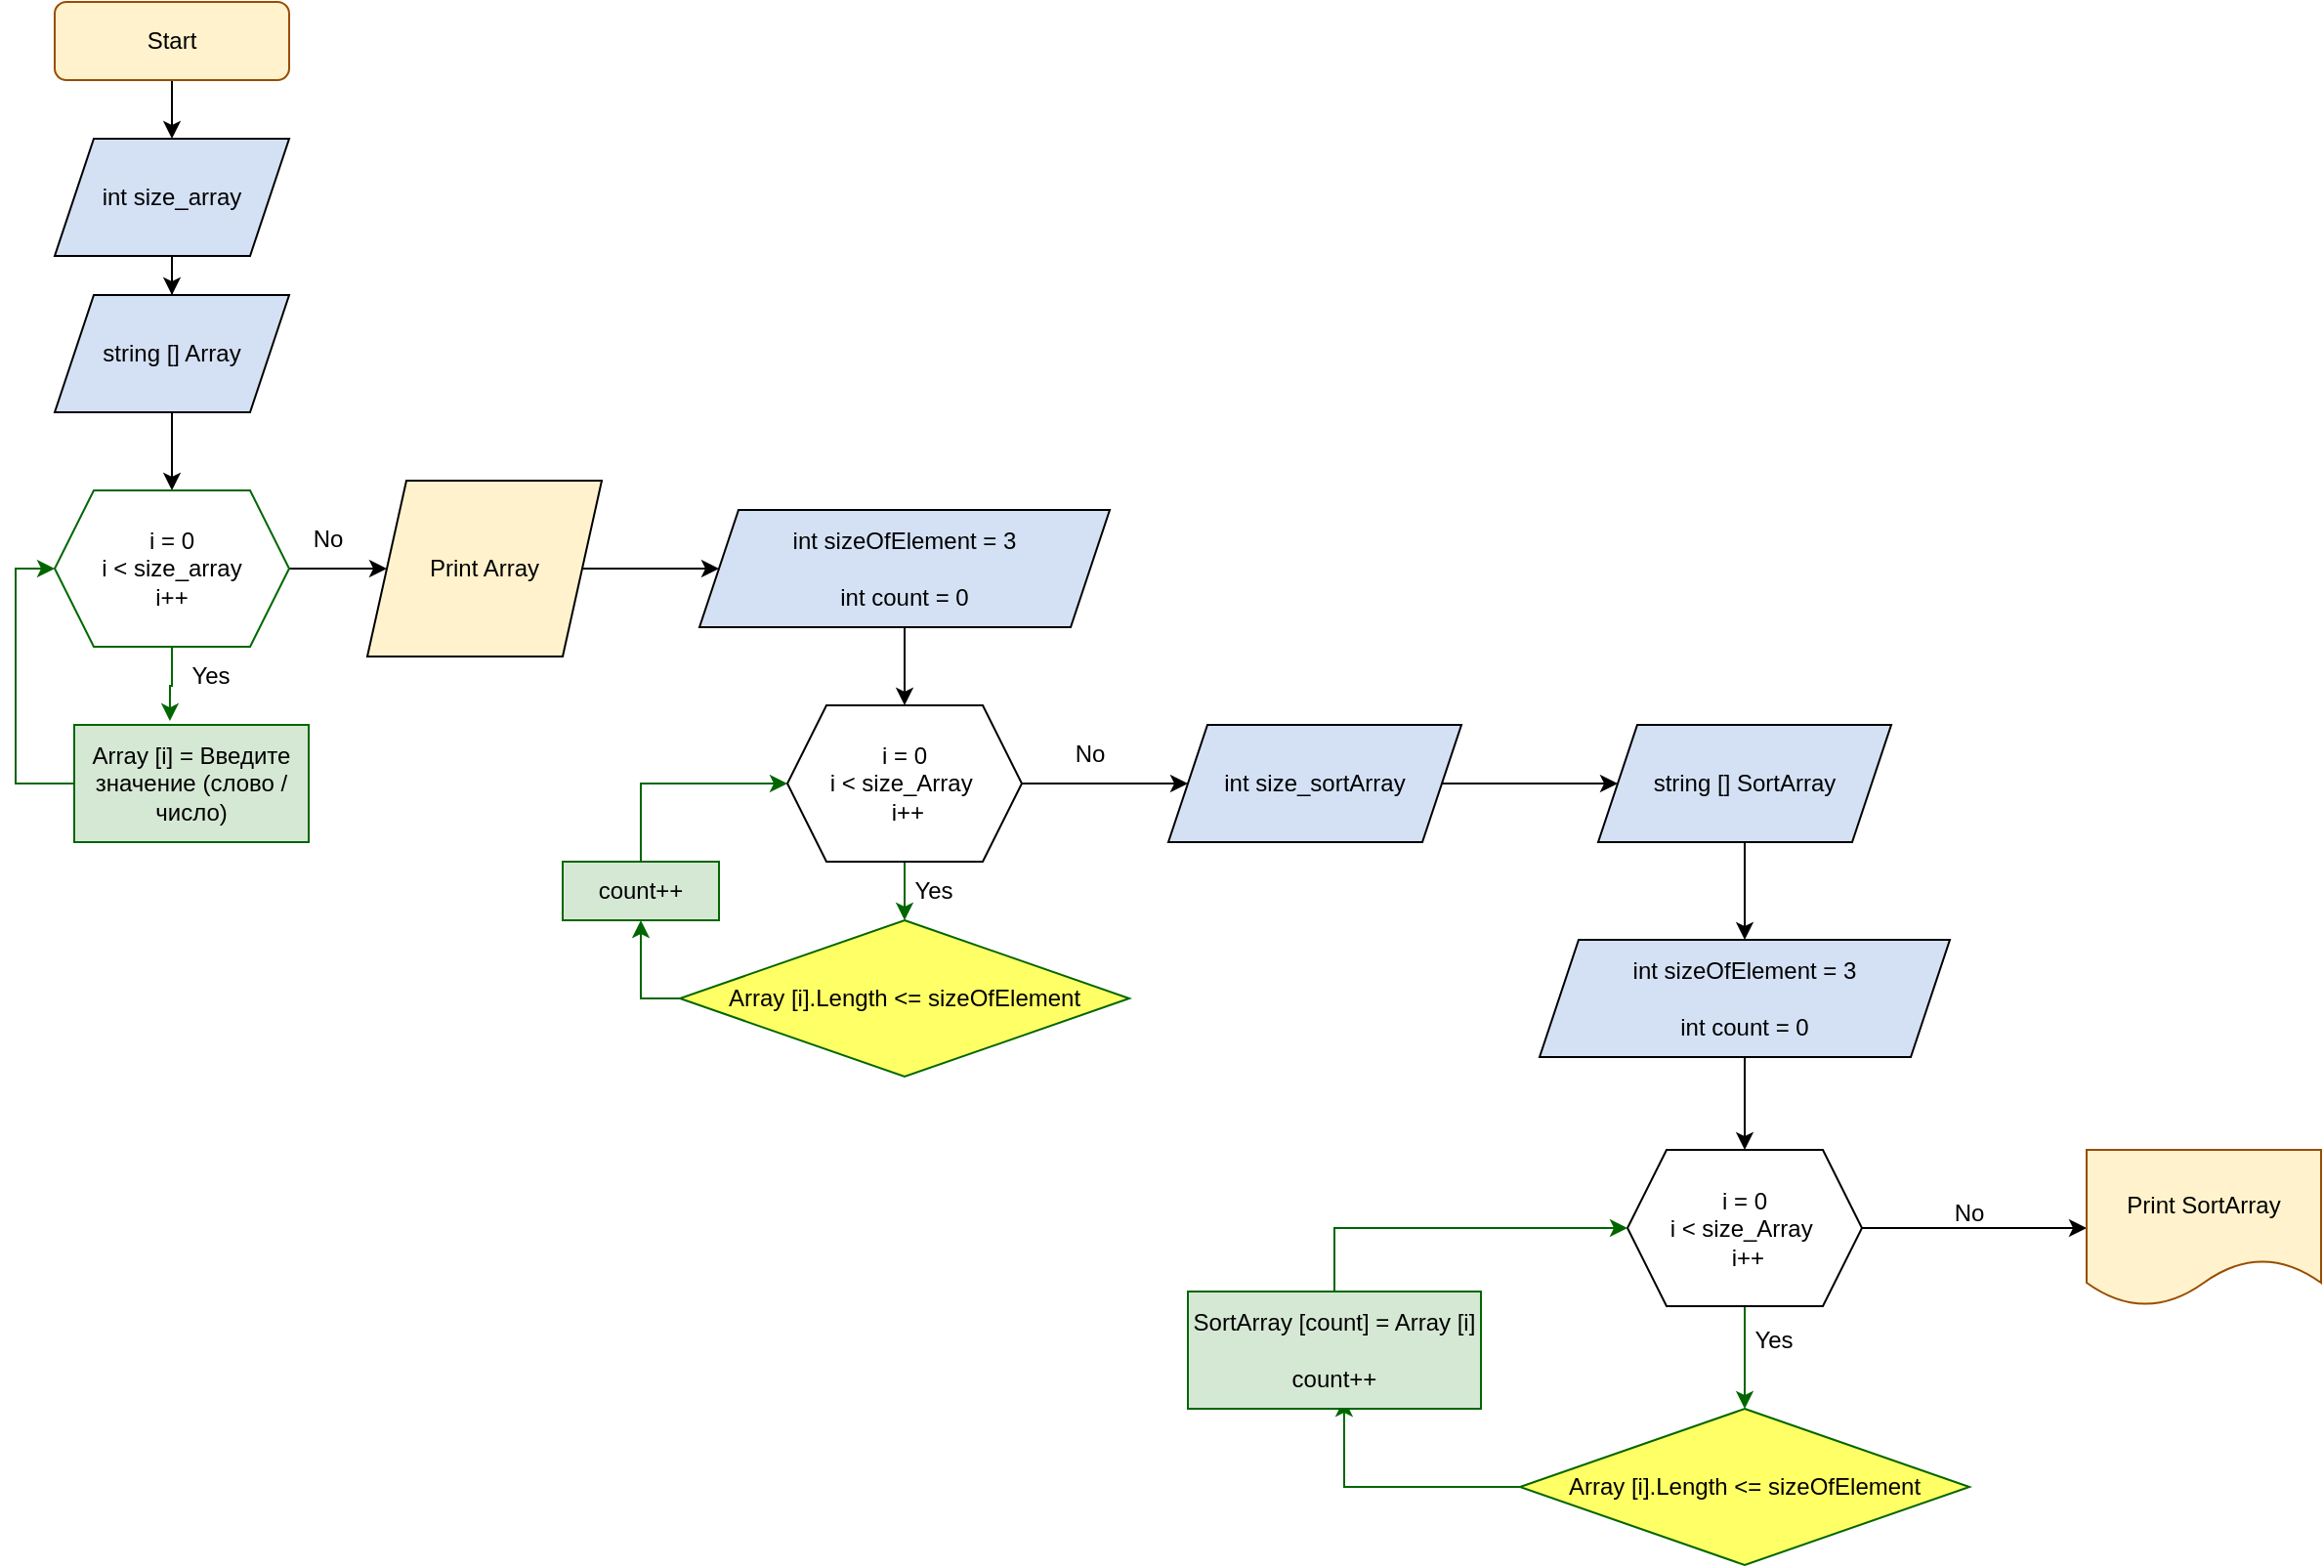 <mxfile version="20.2.3" type="google"><diagram id="C5RBs43oDa-KdzZeNtuy" name="Page-1"><mxGraphModel grid="1" page="1" gridSize="10" guides="1" tooltips="1" connect="1" arrows="1" fold="1" pageScale="1" pageWidth="827" pageHeight="1169" math="0" shadow="0"><root><mxCell id="WIyWlLk6GJQsqaUBKTNV-0"/><mxCell id="WIyWlLk6GJQsqaUBKTNV-1" parent="WIyWlLk6GJQsqaUBKTNV-0"/><mxCell id="PXX33N4J6eHz-m5gJ4SJ-5" value="" style="edgeStyle=orthogonalEdgeStyle;rounded=0;orthogonalLoop=1;jettySize=auto;html=1;" edge="1" parent="WIyWlLk6GJQsqaUBKTNV-1" source="WIyWlLk6GJQsqaUBKTNV-3" target="PXX33N4J6eHz-m5gJ4SJ-0"><mxGeometry relative="1" as="geometry"/></mxCell><mxCell id="WIyWlLk6GJQsqaUBKTNV-3" value="Start" style="rounded=1;whiteSpace=wrap;html=1;fontSize=12;glass=0;strokeWidth=1;shadow=0;fillColor=#FFF2CC;strokeColor=#994C00;" vertex="1" parent="WIyWlLk6GJQsqaUBKTNV-1"><mxGeometry x="40" y="20" width="120" height="40" as="geometry"/></mxCell><mxCell id="PXX33N4J6eHz-m5gJ4SJ-6" value="" style="edgeStyle=orthogonalEdgeStyle;rounded=0;orthogonalLoop=1;jettySize=auto;html=1;" edge="1" parent="WIyWlLk6GJQsqaUBKTNV-1" source="PXX33N4J6eHz-m5gJ4SJ-0" target="PXX33N4J6eHz-m5gJ4SJ-1"><mxGeometry relative="1" as="geometry"/></mxCell><mxCell id="PXX33N4J6eHz-m5gJ4SJ-0" value="int size_array" style="shape=parallelogram;perimeter=parallelogramPerimeter;whiteSpace=wrap;html=1;fixedSize=1;fillColor=#D4E1F5;" vertex="1" parent="WIyWlLk6GJQsqaUBKTNV-1"><mxGeometry x="40" y="90" width="120" height="60" as="geometry"/></mxCell><mxCell id="PXX33N4J6eHz-m5gJ4SJ-7" value="" style="edgeStyle=orthogonalEdgeStyle;rounded=0;orthogonalLoop=1;jettySize=auto;html=1;entryX=0.5;entryY=0;entryDx=0;entryDy=0;" edge="1" parent="WIyWlLk6GJQsqaUBKTNV-1" source="PXX33N4J6eHz-m5gJ4SJ-1" target="PXX33N4J6eHz-m5gJ4SJ-17"><mxGeometry relative="1" as="geometry"><mxPoint x="220" y="340" as="targetPoint"/></mxGeometry></mxCell><mxCell id="PXX33N4J6eHz-m5gJ4SJ-1" value="string [] Array" style="shape=parallelogram;perimeter=parallelogramPerimeter;whiteSpace=wrap;html=1;fixedSize=1;fillColor=#D4E1F5;" vertex="1" parent="WIyWlLk6GJQsqaUBKTNV-1"><mxGeometry x="40" y="170" width="120" height="60" as="geometry"/></mxCell><mxCell id="PXX33N4J6eHz-m5gJ4SJ-40" style="edgeStyle=orthogonalEdgeStyle;rounded=0;orthogonalLoop=1;jettySize=auto;html=1;entryX=0;entryY=0.5;entryDx=0;entryDy=0;strokeColor=#006600;" edge="1" parent="WIyWlLk6GJQsqaUBKTNV-1" source="PXX33N4J6eHz-m5gJ4SJ-4" target="PXX33N4J6eHz-m5gJ4SJ-17"><mxGeometry relative="1" as="geometry"><mxPoint x="40" y="310" as="targetPoint"/><Array as="points"><mxPoint x="20" y="420"/><mxPoint x="20" y="310"/></Array></mxGeometry></mxCell><mxCell id="PXX33N4J6eHz-m5gJ4SJ-4" value="Array [i] = Введите значение (слово / число)" style="rounded=0;whiteSpace=wrap;html=1;fillColor=#D5E8D4;strokeColor=#006600;" vertex="1" parent="WIyWlLk6GJQsqaUBKTNV-1"><mxGeometry x="50" y="390" width="120" height="60" as="geometry"/></mxCell><mxCell id="PXX33N4J6eHz-m5gJ4SJ-100" value="" style="edgeStyle=orthogonalEdgeStyle;rounded=0;orthogonalLoop=1;jettySize=auto;html=1;strokeColor=#000000;fillColor=#006600;" edge="1" parent="WIyWlLk6GJQsqaUBKTNV-1" source="PXX33N4J6eHz-m5gJ4SJ-11" target="PXX33N4J6eHz-m5gJ4SJ-97"><mxGeometry relative="1" as="geometry"/></mxCell><mxCell id="PXX33N4J6eHz-m5gJ4SJ-11" value="Print Array" style="shape=parallelogram;perimeter=parallelogramPerimeter;whiteSpace=wrap;html=1;fixedSize=1;fillColor=#FFF2CC;" vertex="1" parent="WIyWlLk6GJQsqaUBKTNV-1"><mxGeometry x="200" y="265" width="120" height="90" as="geometry"/></mxCell><mxCell id="PXX33N4J6eHz-m5gJ4SJ-110" value="" style="edgeStyle=orthogonalEdgeStyle;rounded=0;orthogonalLoop=1;jettySize=auto;html=1;strokeColor=#000000;fillColor=#006600;" edge="1" parent="WIyWlLk6GJQsqaUBKTNV-1" source="PXX33N4J6eHz-m5gJ4SJ-12" target="PXX33N4J6eHz-m5gJ4SJ-18"><mxGeometry relative="1" as="geometry"/></mxCell><mxCell id="PXX33N4J6eHz-m5gJ4SJ-12" value="int sizeOfElement = 3&lt;br&gt;&lt;br&gt;int count = 0" style="shape=parallelogram;perimeter=parallelogramPerimeter;whiteSpace=wrap;html=1;fixedSize=1;fillColor=#D4E1F5;" vertex="1" parent="WIyWlLk6GJQsqaUBKTNV-1"><mxGeometry x="800" y="500" width="210" height="60" as="geometry"/></mxCell><mxCell id="PXX33N4J6eHz-m5gJ4SJ-109" value="" style="edgeStyle=orthogonalEdgeStyle;rounded=0;orthogonalLoop=1;jettySize=auto;html=1;strokeColor=#000000;fillColor=#006600;" edge="1" parent="WIyWlLk6GJQsqaUBKTNV-1" source="PXX33N4J6eHz-m5gJ4SJ-13" target="PXX33N4J6eHz-m5gJ4SJ-12"><mxGeometry relative="1" as="geometry"/></mxCell><mxCell id="PXX33N4J6eHz-m5gJ4SJ-13" value="string [] SortArray" style="shape=parallelogram;perimeter=parallelogramPerimeter;whiteSpace=wrap;html=1;fixedSize=1;fillColor=#D4E1F5;" vertex="1" parent="WIyWlLk6GJQsqaUBKTNV-1"><mxGeometry x="830" y="390" width="150" height="60" as="geometry"/></mxCell><mxCell id="PXX33N4J6eHz-m5gJ4SJ-115" value="" style="edgeStyle=orthogonalEdgeStyle;rounded=0;orthogonalLoop=1;jettySize=auto;html=1;strokeColor=#006600;fillColor=#006600;entryX=0.533;entryY=0.917;entryDx=0;entryDy=0;entryPerimeter=0;" edge="1" parent="WIyWlLk6GJQsqaUBKTNV-1" source="PXX33N4J6eHz-m5gJ4SJ-16" target="PXX33N4J6eHz-m5gJ4SJ-19"><mxGeometry relative="1" as="geometry"><mxPoint x="700" y="750" as="targetPoint"/><Array as="points"><mxPoint x="700" y="780"/></Array></mxGeometry></mxCell><mxCell id="PXX33N4J6eHz-m5gJ4SJ-16" value="Array [i].Length &amp;lt;= sizeOfElement" style="rhombus;whiteSpace=wrap;html=1;fillColor=#FFFF66;strokeColor=#006600;" vertex="1" parent="WIyWlLk6GJQsqaUBKTNV-1"><mxGeometry x="790" y="740" width="230" height="80" as="geometry"/></mxCell><mxCell id="PXX33N4J6eHz-m5gJ4SJ-22" style="edgeStyle=orthogonalEdgeStyle;rounded=0;orthogonalLoop=1;jettySize=auto;html=1;exitX=1;exitY=0.5;exitDx=0;exitDy=0;" edge="1" parent="WIyWlLk6GJQsqaUBKTNV-1" source="PXX33N4J6eHz-m5gJ4SJ-17" target="PXX33N4J6eHz-m5gJ4SJ-11"><mxGeometry relative="1" as="geometry"/></mxCell><mxCell id="PXX33N4J6eHz-m5gJ4SJ-37" style="edgeStyle=orthogonalEdgeStyle;rounded=0;orthogonalLoop=1;jettySize=auto;html=1;entryX=0.408;entryY=-0.033;entryDx=0;entryDy=0;entryPerimeter=0;strokeColor=#006600;" edge="1" parent="WIyWlLk6GJQsqaUBKTNV-1" source="PXX33N4J6eHz-m5gJ4SJ-17" target="PXX33N4J6eHz-m5gJ4SJ-4"><mxGeometry relative="1" as="geometry"/></mxCell><mxCell id="PXX33N4J6eHz-m5gJ4SJ-17" value="i = 0 &lt;br&gt;i &amp;lt; size_array&lt;br&gt;i++" style="shape=hexagon;perimeter=hexagonPerimeter2;whiteSpace=wrap;html=1;fixedSize=1;strokeColor=#006600;" vertex="1" parent="WIyWlLk6GJQsqaUBKTNV-1"><mxGeometry x="40" y="270" width="120" height="80" as="geometry"/></mxCell><mxCell id="PXX33N4J6eHz-m5gJ4SJ-111" value="" style="edgeStyle=orthogonalEdgeStyle;rounded=0;orthogonalLoop=1;jettySize=auto;html=1;strokeColor=#006600;fillColor=#006600;" edge="1" parent="WIyWlLk6GJQsqaUBKTNV-1" source="PXX33N4J6eHz-m5gJ4SJ-18" target="PXX33N4J6eHz-m5gJ4SJ-16"><mxGeometry relative="1" as="geometry"/></mxCell><mxCell id="PXX33N4J6eHz-m5gJ4SJ-113" value="" style="edgeStyle=orthogonalEdgeStyle;rounded=0;orthogonalLoop=1;jettySize=auto;html=1;strokeColor=#000000;fillColor=#006600;" edge="1" parent="WIyWlLk6GJQsqaUBKTNV-1" source="PXX33N4J6eHz-m5gJ4SJ-18" target="PXX33N4J6eHz-m5gJ4SJ-20"><mxGeometry relative="1" as="geometry"/></mxCell><mxCell id="PXX33N4J6eHz-m5gJ4SJ-18" value="i = 0 &lt;br&gt;i &amp;lt; size_Array&amp;nbsp;&lt;br&gt;&amp;nbsp;i++" style="shape=hexagon;perimeter=hexagonPerimeter2;whiteSpace=wrap;html=1;fixedSize=1;" vertex="1" parent="WIyWlLk6GJQsqaUBKTNV-1"><mxGeometry x="845" y="607.5" width="120" height="80" as="geometry"/></mxCell><mxCell id="PXX33N4J6eHz-m5gJ4SJ-116" style="edgeStyle=orthogonalEdgeStyle;rounded=0;orthogonalLoop=1;jettySize=auto;html=1;exitX=0.5;exitY=0;exitDx=0;exitDy=0;strokeColor=#006600;fillColor=#006600;entryX=0;entryY=0.5;entryDx=0;entryDy=0;" edge="1" parent="WIyWlLk6GJQsqaUBKTNV-1" source="PXX33N4J6eHz-m5gJ4SJ-19" target="PXX33N4J6eHz-m5gJ4SJ-18"><mxGeometry relative="1" as="geometry"><mxPoint x="694.8" y="630" as="targetPoint"/></mxGeometry></mxCell><mxCell id="PXX33N4J6eHz-m5gJ4SJ-19" value="SortArray [count] = Array [i]&lt;br&gt;&lt;br&gt;count++" style="rounded=0;whiteSpace=wrap;html=1;fillColor=#D5E8D4;strokeColor=#006600;" vertex="1" parent="WIyWlLk6GJQsqaUBKTNV-1"><mxGeometry x="620" y="680" width="150" height="60" as="geometry"/></mxCell><mxCell id="PXX33N4J6eHz-m5gJ4SJ-20" value="Print SortArray" style="shape=document;whiteSpace=wrap;html=1;boundedLbl=1;fillColor=#FFF2CC;strokeColor=#994C00;" vertex="1" parent="WIyWlLk6GJQsqaUBKTNV-1"><mxGeometry x="1080" y="607.5" width="120" height="80" as="geometry"/></mxCell><mxCell id="PXX33N4J6eHz-m5gJ4SJ-102" value="" style="edgeStyle=orthogonalEdgeStyle;rounded=0;orthogonalLoop=1;jettySize=auto;html=1;strokeColor=#006600;fillColor=#006600;" edge="1" parent="WIyWlLk6GJQsqaUBKTNV-1" source="PXX33N4J6eHz-m5gJ4SJ-84" target="PXX33N4J6eHz-m5gJ4SJ-93"><mxGeometry relative="1" as="geometry"/></mxCell><mxCell id="PXX33N4J6eHz-m5gJ4SJ-104" value="" style="edgeStyle=orthogonalEdgeStyle;rounded=0;orthogonalLoop=1;jettySize=auto;html=1;strokeColor=#000000;fillColor=#006600;" edge="1" parent="WIyWlLk6GJQsqaUBKTNV-1" source="PXX33N4J6eHz-m5gJ4SJ-84" target="PXX33N4J6eHz-m5gJ4SJ-86"><mxGeometry relative="1" as="geometry"/></mxCell><mxCell id="PXX33N4J6eHz-m5gJ4SJ-84" value="i = 0 &lt;br&gt;i &amp;lt; size_Array&amp;nbsp;&lt;br&gt;&amp;nbsp;i++" style="shape=hexagon;perimeter=hexagonPerimeter2;whiteSpace=wrap;html=1;fixedSize=1;" vertex="1" parent="WIyWlLk6GJQsqaUBKTNV-1"><mxGeometry x="415" y="380" width="120" height="80" as="geometry"/></mxCell><mxCell id="PXX33N4J6eHz-m5gJ4SJ-108" value="" style="edgeStyle=orthogonalEdgeStyle;rounded=0;orthogonalLoop=1;jettySize=auto;html=1;strokeColor=#000000;fillColor=#006600;" edge="1" parent="WIyWlLk6GJQsqaUBKTNV-1" source="PXX33N4J6eHz-m5gJ4SJ-86" target="PXX33N4J6eHz-m5gJ4SJ-13"><mxGeometry relative="1" as="geometry"/></mxCell><mxCell id="PXX33N4J6eHz-m5gJ4SJ-86" value="int size_sortArray" style="shape=parallelogram;perimeter=parallelogramPerimeter;whiteSpace=wrap;html=1;fixedSize=1;fillColor=#D4E1F5;" vertex="1" parent="WIyWlLk6GJQsqaUBKTNV-1"><mxGeometry x="610" y="390" width="150" height="60" as="geometry"/></mxCell><mxCell id="PXX33N4J6eHz-m5gJ4SJ-107" value="" style="edgeStyle=orthogonalEdgeStyle;rounded=0;orthogonalLoop=1;jettySize=auto;html=1;strokeColor=#006600;fillColor=#006600;entryX=0;entryY=0.5;entryDx=0;entryDy=0;" edge="1" parent="WIyWlLk6GJQsqaUBKTNV-1" source="PXX33N4J6eHz-m5gJ4SJ-88" target="PXX33N4J6eHz-m5gJ4SJ-84"><mxGeometry relative="1" as="geometry"><Array as="points"><mxPoint x="340" y="420"/></Array></mxGeometry></mxCell><mxCell id="PXX33N4J6eHz-m5gJ4SJ-88" value="count++" style="rounded=0;whiteSpace=wrap;html=1;fillColor=#D5E8D4;strokeColor=#006600;" vertex="1" parent="WIyWlLk6GJQsqaUBKTNV-1"><mxGeometry x="300" y="460" width="80" height="30" as="geometry"/></mxCell><mxCell id="PXX33N4J6eHz-m5gJ4SJ-90" value="Yes" style="text;html=1;strokeColor=none;fillColor=none;align=center;verticalAlign=middle;whiteSpace=wrap;rounded=0;" vertex="1" parent="WIyWlLk6GJQsqaUBKTNV-1"><mxGeometry x="90" y="350" width="60" height="30" as="geometry"/></mxCell><mxCell id="PXX33N4J6eHz-m5gJ4SJ-91" value="No" style="text;html=1;strokeColor=none;fillColor=none;align=center;verticalAlign=middle;whiteSpace=wrap;rounded=0;" vertex="1" parent="WIyWlLk6GJQsqaUBKTNV-1"><mxGeometry x="150" y="280" width="60" height="30" as="geometry"/></mxCell><mxCell id="PXX33N4J6eHz-m5gJ4SJ-106" style="edgeStyle=orthogonalEdgeStyle;rounded=0;orthogonalLoop=1;jettySize=auto;html=1;exitX=0;exitY=0.5;exitDx=0;exitDy=0;strokeColor=#006600;fillColor=#006600;entryX=0.5;entryY=1;entryDx=0;entryDy=0;" edge="1" parent="WIyWlLk6GJQsqaUBKTNV-1" source="PXX33N4J6eHz-m5gJ4SJ-93" target="PXX33N4J6eHz-m5gJ4SJ-88"><mxGeometry relative="1" as="geometry"><mxPoint x="330" y="529.8" as="targetPoint"/></mxGeometry></mxCell><mxCell id="PXX33N4J6eHz-m5gJ4SJ-93" value="Array [i].Length &amp;lt;= sizeOfElement" style="rhombus;whiteSpace=wrap;html=1;fillColor=#FFFF66;strokeColor=#006600;" vertex="1" parent="WIyWlLk6GJQsqaUBKTNV-1"><mxGeometry x="360" y="490" width="230" height="80" as="geometry"/></mxCell><mxCell id="PXX33N4J6eHz-m5gJ4SJ-101" value="" style="edgeStyle=orthogonalEdgeStyle;rounded=0;orthogonalLoop=1;jettySize=auto;html=1;strokeColor=#000000;fillColor=#006600;" edge="1" parent="WIyWlLk6GJQsqaUBKTNV-1" source="PXX33N4J6eHz-m5gJ4SJ-97" target="PXX33N4J6eHz-m5gJ4SJ-84"><mxGeometry relative="1" as="geometry"/></mxCell><mxCell id="PXX33N4J6eHz-m5gJ4SJ-97" value="int sizeOfElement = 3&lt;br&gt;&lt;br&gt;int count = 0" style="shape=parallelogram;perimeter=parallelogramPerimeter;whiteSpace=wrap;html=1;fixedSize=1;fillColor=#D4E1F5;" vertex="1" parent="WIyWlLk6GJQsqaUBKTNV-1"><mxGeometry x="370" y="280" width="210" height="60" as="geometry"/></mxCell><mxCell id="PXX33N4J6eHz-m5gJ4SJ-103" value="Yes" style="text;html=1;strokeColor=none;fillColor=none;align=center;verticalAlign=middle;whiteSpace=wrap;rounded=0;" vertex="1" parent="WIyWlLk6GJQsqaUBKTNV-1"><mxGeometry x="460" y="460" width="60" height="30" as="geometry"/></mxCell><mxCell id="PXX33N4J6eHz-m5gJ4SJ-105" value="No" style="text;html=1;strokeColor=none;fillColor=none;align=center;verticalAlign=middle;whiteSpace=wrap;rounded=0;" vertex="1" parent="WIyWlLk6GJQsqaUBKTNV-1"><mxGeometry x="540" y="390" width="60" height="30" as="geometry"/></mxCell><mxCell id="PXX33N4J6eHz-m5gJ4SJ-112" value="Yes" style="text;html=1;strokeColor=none;fillColor=none;align=center;verticalAlign=middle;whiteSpace=wrap;rounded=0;" vertex="1" parent="WIyWlLk6GJQsqaUBKTNV-1"><mxGeometry x="890" y="690" width="60" height="30" as="geometry"/></mxCell><mxCell id="PXX33N4J6eHz-m5gJ4SJ-114" value="No" style="text;html=1;strokeColor=none;fillColor=none;align=center;verticalAlign=middle;whiteSpace=wrap;rounded=0;" vertex="1" parent="WIyWlLk6GJQsqaUBKTNV-1"><mxGeometry x="990" y="625" width="60" height="30" as="geometry"/></mxCell></root></mxGraphModel></diagram></mxfile>